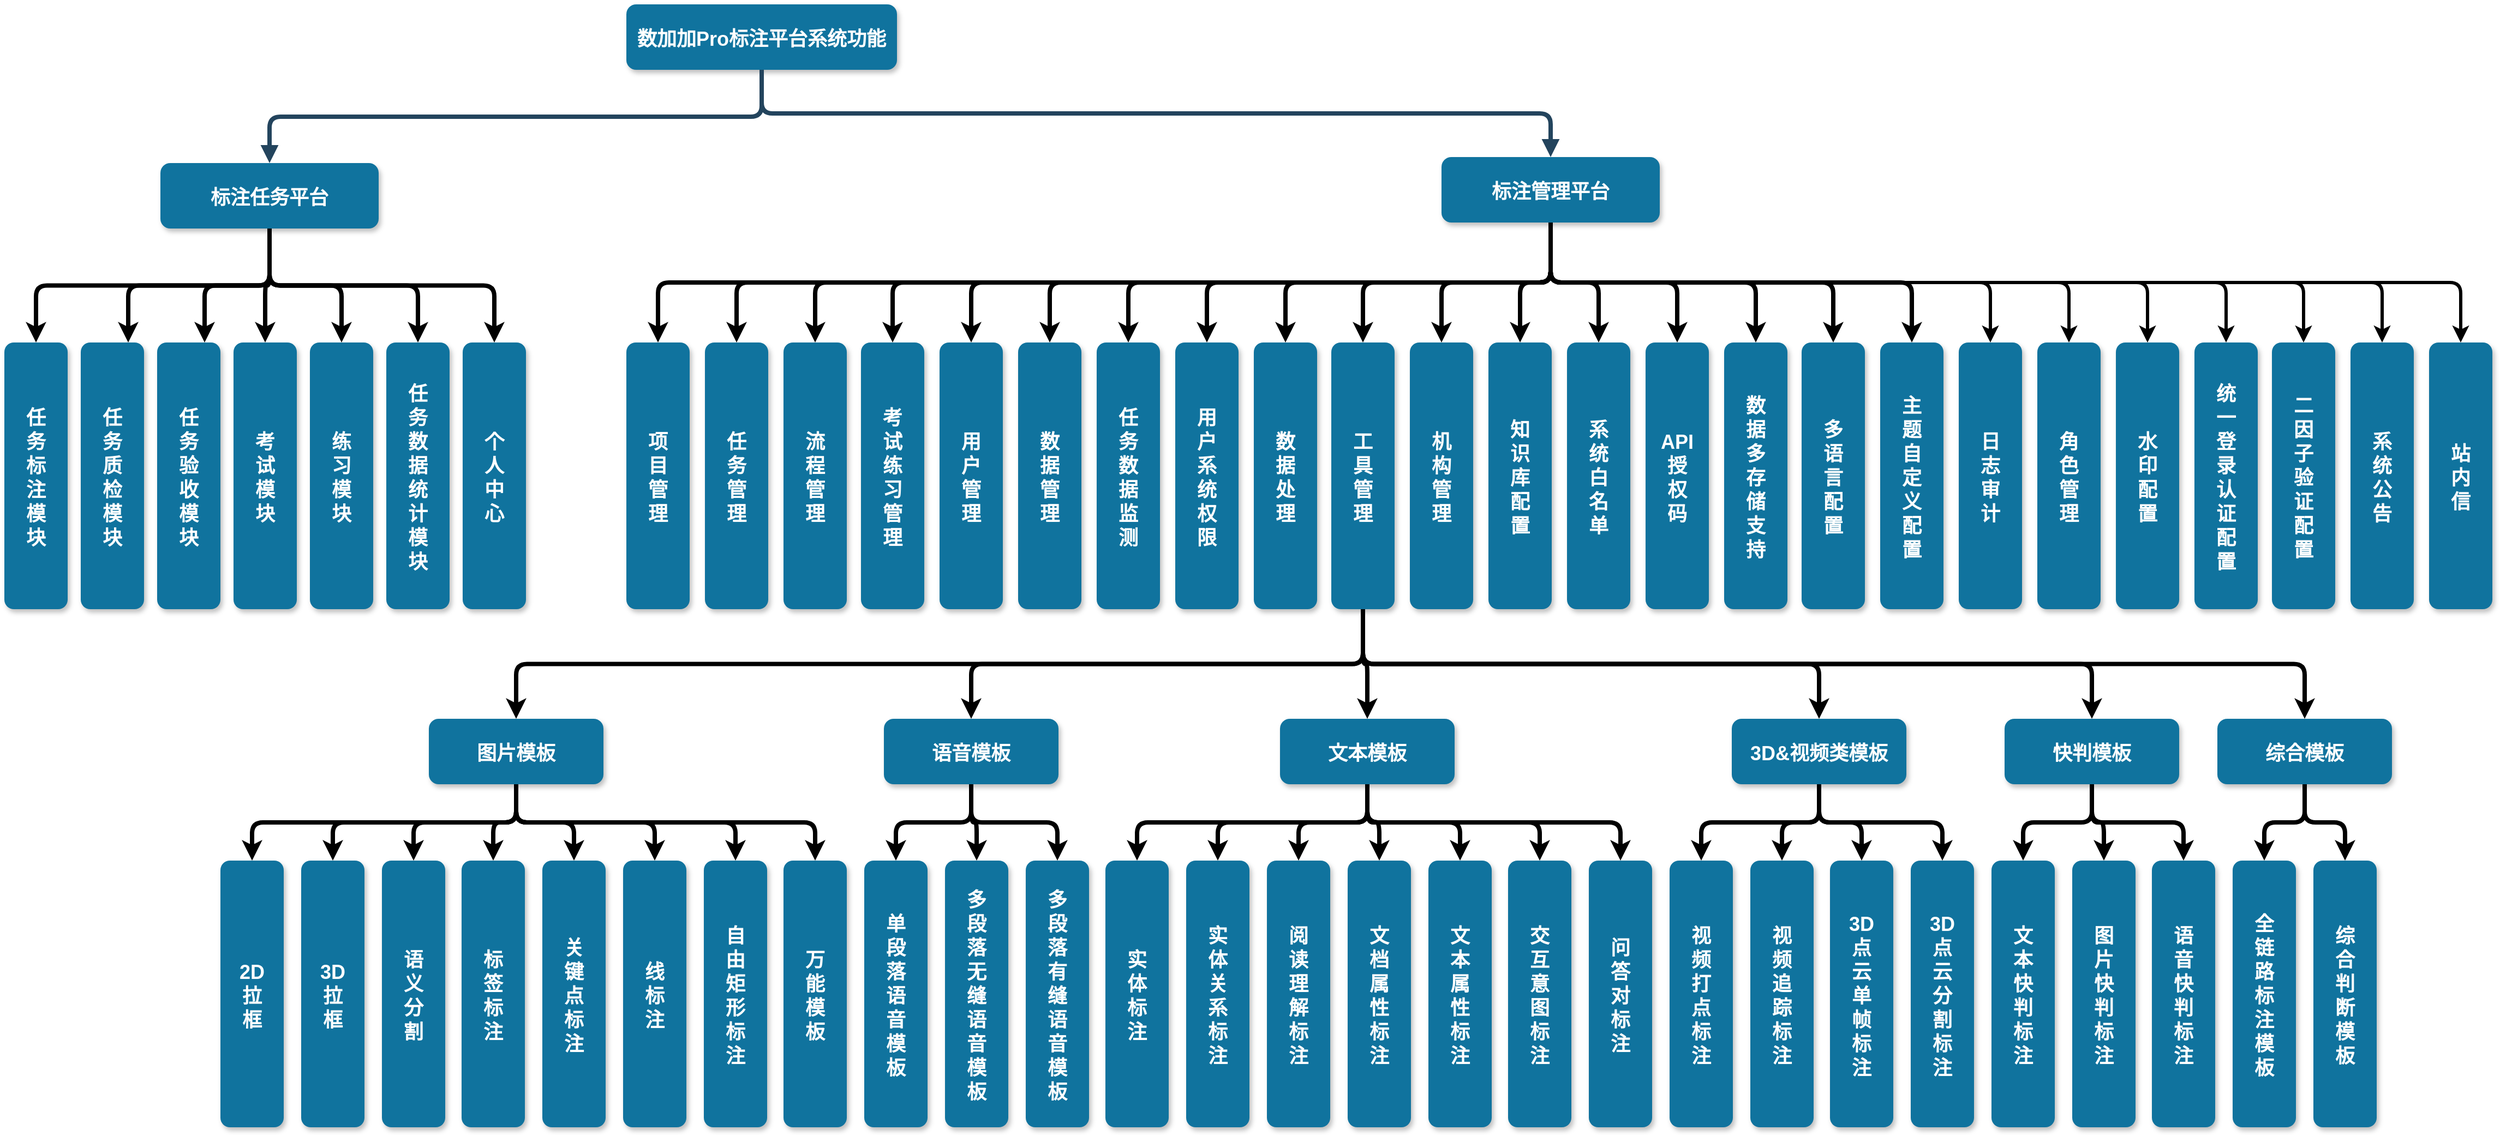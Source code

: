 <mxfile version="14.5.1" type="github">
  <diagram id="e3QaL6aBl5ueTWXGnuRI" name="Page-1">
    <mxGraphModel dx="2595" dy="1450" grid="1" gridSize="10" guides="1" tooltips="1" connect="1" arrows="1" fold="1" page="1" pageScale="1" pageWidth="827" pageHeight="1169" math="0" shadow="0">
      <root>
        <mxCell id="0" />
        <mxCell id="1" parent="0" />
        <mxCell id="lgfR4oLh3uBfOKENqEqg-1" value="数加加Pro标注平台系统功能" style="rounded=1;fillColor=#10739E;strokeColor=none;shadow=1;gradientColor=none;fontStyle=1;fontColor=#FFFFFF;fontSize=18;" vertex="1" parent="1">
          <mxGeometry x="608" y="140" width="248" height="60" as="geometry" />
        </mxCell>
        <mxCell id="lgfR4oLh3uBfOKENqEqg-2" style="edgeStyle=orthogonalEdgeStyle;rounded=1;orthogonalLoop=1;jettySize=auto;html=1;exitX=0.5;exitY=1;exitDx=0;exitDy=0;entryX=0.5;entryY=0;entryDx=0;entryDy=0;fontSize=18;strokeWidth=4;" edge="1" parent="1" source="lgfR4oLh3uBfOKENqEqg-9" target="lgfR4oLh3uBfOKENqEqg-28">
          <mxGeometry relative="1" as="geometry" />
        </mxCell>
        <mxCell id="lgfR4oLh3uBfOKENqEqg-3" style="edgeStyle=orthogonalEdgeStyle;rounded=1;orthogonalLoop=1;jettySize=auto;html=1;exitX=0.5;exitY=1;exitDx=0;exitDy=0;entryX=0.75;entryY=0;entryDx=0;entryDy=0;strokeWidth=4;fontSize=18;" edge="1" parent="1" source="lgfR4oLh3uBfOKENqEqg-9" target="lgfR4oLh3uBfOKENqEqg-31">
          <mxGeometry relative="1" as="geometry" />
        </mxCell>
        <mxCell id="lgfR4oLh3uBfOKENqEqg-4" style="edgeStyle=orthogonalEdgeStyle;rounded=1;orthogonalLoop=1;jettySize=auto;html=1;exitX=0.5;exitY=1;exitDx=0;exitDy=0;entryX=0.75;entryY=0;entryDx=0;entryDy=0;strokeWidth=4;fontSize=18;" edge="1" parent="1" source="lgfR4oLh3uBfOKENqEqg-9" target="lgfR4oLh3uBfOKENqEqg-32">
          <mxGeometry relative="1" as="geometry" />
        </mxCell>
        <mxCell id="lgfR4oLh3uBfOKENqEqg-5" style="edgeStyle=orthogonalEdgeStyle;rounded=1;orthogonalLoop=1;jettySize=auto;html=1;exitX=0.5;exitY=1;exitDx=0;exitDy=0;entryX=0.5;entryY=0;entryDx=0;entryDy=0;strokeWidth=4;fontSize=18;" edge="1" parent="1" source="lgfR4oLh3uBfOKENqEqg-9" target="lgfR4oLh3uBfOKENqEqg-33">
          <mxGeometry relative="1" as="geometry" />
        </mxCell>
        <mxCell id="lgfR4oLh3uBfOKENqEqg-6" style="edgeStyle=orthogonalEdgeStyle;rounded=1;orthogonalLoop=1;jettySize=auto;html=1;exitX=0.5;exitY=1;exitDx=0;exitDy=0;entryX=0.5;entryY=0;entryDx=0;entryDy=0;strokeWidth=4;fontSize=18;" edge="1" parent="1" source="lgfR4oLh3uBfOKENqEqg-9" target="lgfR4oLh3uBfOKENqEqg-34">
          <mxGeometry relative="1" as="geometry" />
        </mxCell>
        <mxCell id="lgfR4oLh3uBfOKENqEqg-7" style="edgeStyle=orthogonalEdgeStyle;rounded=1;orthogonalLoop=1;jettySize=auto;html=1;exitX=0.5;exitY=1;exitDx=0;exitDy=0;entryX=0.5;entryY=0;entryDx=0;entryDy=0;strokeWidth=4;fontSize=18;" edge="1" parent="1" source="lgfR4oLh3uBfOKENqEqg-9" target="lgfR4oLh3uBfOKENqEqg-35">
          <mxGeometry relative="1" as="geometry" />
        </mxCell>
        <mxCell id="lgfR4oLh3uBfOKENqEqg-8" style="edgeStyle=orthogonalEdgeStyle;rounded=1;orthogonalLoop=1;jettySize=auto;html=1;exitX=0.5;exitY=1;exitDx=0;exitDy=0;entryX=0.5;entryY=0;entryDx=0;entryDy=0;strokeWidth=4;fontSize=18;" edge="1" parent="1" source="lgfR4oLh3uBfOKENqEqg-9" target="lgfR4oLh3uBfOKENqEqg-36">
          <mxGeometry relative="1" as="geometry" />
        </mxCell>
        <mxCell id="lgfR4oLh3uBfOKENqEqg-9" value="标注任务平台" style="rounded=1;fillColor=#10739E;strokeColor=none;shadow=1;gradientColor=none;fontStyle=1;fontColor=#FFFFFF;fontSize=18;" vertex="1" parent="1">
          <mxGeometry x="181" y="285.5" width="200" height="60" as="geometry" />
        </mxCell>
        <mxCell id="lgfR4oLh3uBfOKENqEqg-10" style="edgeStyle=orthogonalEdgeStyle;rounded=1;orthogonalLoop=1;jettySize=auto;html=1;exitX=0.5;exitY=1;exitDx=0;exitDy=0;entryX=0.5;entryY=0;entryDx=0;entryDy=0;strokeWidth=4;fontSize=18;" edge="1" parent="1" source="lgfR4oLh3uBfOKENqEqg-27" target="lgfR4oLh3uBfOKENqEqg-37">
          <mxGeometry relative="1" as="geometry" />
        </mxCell>
        <mxCell id="lgfR4oLh3uBfOKENqEqg-11" style="edgeStyle=orthogonalEdgeStyle;rounded=1;orthogonalLoop=1;jettySize=auto;html=1;exitX=0.5;exitY=1;exitDx=0;exitDy=0;entryX=0.5;entryY=0;entryDx=0;entryDy=0;strokeWidth=4;fontSize=18;" edge="1" parent="1" source="lgfR4oLh3uBfOKENqEqg-27" target="lgfR4oLh3uBfOKENqEqg-38">
          <mxGeometry relative="1" as="geometry" />
        </mxCell>
        <mxCell id="lgfR4oLh3uBfOKENqEqg-12" style="edgeStyle=orthogonalEdgeStyle;rounded=1;orthogonalLoop=1;jettySize=auto;html=1;exitX=0.5;exitY=1;exitDx=0;exitDy=0;entryX=0.5;entryY=0;entryDx=0;entryDy=0;strokeWidth=4;fontSize=18;" edge="1" parent="1" source="lgfR4oLh3uBfOKENqEqg-27" target="lgfR4oLh3uBfOKENqEqg-44">
          <mxGeometry relative="1" as="geometry" />
        </mxCell>
        <mxCell id="lgfR4oLh3uBfOKENqEqg-13" style="edgeStyle=orthogonalEdgeStyle;rounded=1;orthogonalLoop=1;jettySize=auto;html=1;exitX=0.5;exitY=1;exitDx=0;exitDy=0;entryX=0.5;entryY=0;entryDx=0;entryDy=0;strokeWidth=4;fontSize=18;" edge="1" parent="1" source="lgfR4oLh3uBfOKENqEqg-27" target="lgfR4oLh3uBfOKENqEqg-45">
          <mxGeometry relative="1" as="geometry" />
        </mxCell>
        <mxCell id="lgfR4oLh3uBfOKENqEqg-14" style="edgeStyle=orthogonalEdgeStyle;rounded=1;orthogonalLoop=1;jettySize=auto;html=1;exitX=0.5;exitY=1;exitDx=0;exitDy=0;entryX=0.5;entryY=0;entryDx=0;entryDy=0;strokeWidth=4;fontSize=18;" edge="1" parent="1" source="lgfR4oLh3uBfOKENqEqg-27" target="lgfR4oLh3uBfOKENqEqg-46">
          <mxGeometry relative="1" as="geometry" />
        </mxCell>
        <mxCell id="lgfR4oLh3uBfOKENqEqg-15" style="edgeStyle=orthogonalEdgeStyle;rounded=1;orthogonalLoop=1;jettySize=auto;html=1;exitX=0.5;exitY=1;exitDx=0;exitDy=0;entryX=0.5;entryY=0;entryDx=0;entryDy=0;strokeWidth=4;fontSize=18;" edge="1" parent="1" source="lgfR4oLh3uBfOKENqEqg-27" target="lgfR4oLh3uBfOKENqEqg-47">
          <mxGeometry relative="1" as="geometry" />
        </mxCell>
        <mxCell id="lgfR4oLh3uBfOKENqEqg-16" style="edgeStyle=orthogonalEdgeStyle;rounded=1;orthogonalLoop=1;jettySize=auto;html=1;exitX=0.5;exitY=1;exitDx=0;exitDy=0;entryX=0.5;entryY=0;entryDx=0;entryDy=0;strokeWidth=4;fontSize=18;" edge="1" parent="1" source="lgfR4oLh3uBfOKENqEqg-27" target="lgfR4oLh3uBfOKENqEqg-48">
          <mxGeometry relative="1" as="geometry" />
        </mxCell>
        <mxCell id="lgfR4oLh3uBfOKENqEqg-17" style="edgeStyle=orthogonalEdgeStyle;rounded=1;orthogonalLoop=1;jettySize=auto;html=1;exitX=0.5;exitY=1;exitDx=0;exitDy=0;entryX=0.5;entryY=0;entryDx=0;entryDy=0;strokeWidth=4;fontSize=18;" edge="1" parent="1" source="lgfR4oLh3uBfOKENqEqg-27" target="lgfR4oLh3uBfOKENqEqg-49">
          <mxGeometry relative="1" as="geometry" />
        </mxCell>
        <mxCell id="lgfR4oLh3uBfOKENqEqg-18" style="edgeStyle=orthogonalEdgeStyle;rounded=1;orthogonalLoop=1;jettySize=auto;html=1;exitX=0.5;exitY=1;exitDx=0;exitDy=0;entryX=0.5;entryY=0;entryDx=0;entryDy=0;strokeWidth=4;fontSize=18;" edge="1" parent="1" source="lgfR4oLh3uBfOKENqEqg-27" target="lgfR4oLh3uBfOKENqEqg-50">
          <mxGeometry relative="1" as="geometry" />
        </mxCell>
        <mxCell id="lgfR4oLh3uBfOKENqEqg-19" style="edgeStyle=orthogonalEdgeStyle;rounded=1;orthogonalLoop=1;jettySize=auto;html=1;exitX=0.5;exitY=1;exitDx=0;exitDy=0;entryX=0.5;entryY=0;entryDx=0;entryDy=0;strokeWidth=4;fontSize=18;" edge="1" parent="1" source="lgfR4oLh3uBfOKENqEqg-27" target="lgfR4oLh3uBfOKENqEqg-51">
          <mxGeometry relative="1" as="geometry" />
        </mxCell>
        <mxCell id="lgfR4oLh3uBfOKENqEqg-20" style="edgeStyle=orthogonalEdgeStyle;rounded=1;orthogonalLoop=1;jettySize=auto;html=1;exitX=0.5;exitY=1;exitDx=0;exitDy=0;entryX=0.5;entryY=0;entryDx=0;entryDy=0;strokeWidth=4;fontSize=18;" edge="1" parent="1" source="lgfR4oLh3uBfOKENqEqg-27" target="lgfR4oLh3uBfOKENqEqg-52">
          <mxGeometry relative="1" as="geometry" />
        </mxCell>
        <mxCell id="lgfR4oLh3uBfOKENqEqg-21" style="edgeStyle=orthogonalEdgeStyle;rounded=1;orthogonalLoop=1;jettySize=auto;html=1;exitX=0.5;exitY=1;exitDx=0;exitDy=0;entryX=0.5;entryY=0;entryDx=0;entryDy=0;strokeWidth=4;fontSize=18;" edge="1" parent="1" source="lgfR4oLh3uBfOKENqEqg-27" target="lgfR4oLh3uBfOKENqEqg-53">
          <mxGeometry relative="1" as="geometry" />
        </mxCell>
        <mxCell id="lgfR4oLh3uBfOKENqEqg-22" style="edgeStyle=orthogonalEdgeStyle;rounded=1;orthogonalLoop=1;jettySize=auto;html=1;exitX=0.5;exitY=1;exitDx=0;exitDy=0;entryX=0.5;entryY=0;entryDx=0;entryDy=0;strokeWidth=4;fontSize=18;" edge="1" parent="1" source="lgfR4oLh3uBfOKENqEqg-27" target="lgfR4oLh3uBfOKENqEqg-54">
          <mxGeometry relative="1" as="geometry" />
        </mxCell>
        <mxCell id="lgfR4oLh3uBfOKENqEqg-23" style="edgeStyle=orthogonalEdgeStyle;rounded=1;orthogonalLoop=1;jettySize=auto;html=1;exitX=0.5;exitY=1;exitDx=0;exitDy=0;entryX=0.5;entryY=0;entryDx=0;entryDy=0;strokeWidth=4;fontSize=18;" edge="1" parent="1" source="lgfR4oLh3uBfOKENqEqg-27" target="lgfR4oLh3uBfOKENqEqg-55">
          <mxGeometry relative="1" as="geometry" />
        </mxCell>
        <mxCell id="lgfR4oLh3uBfOKENqEqg-24" style="edgeStyle=orthogonalEdgeStyle;rounded=1;orthogonalLoop=1;jettySize=auto;html=1;exitX=0.5;exitY=1;exitDx=0;exitDy=0;entryX=0.5;entryY=0;entryDx=0;entryDy=0;strokeWidth=4;fontSize=18;" edge="1" parent="1" source="lgfR4oLh3uBfOKENqEqg-27" target="lgfR4oLh3uBfOKENqEqg-56">
          <mxGeometry relative="1" as="geometry" />
        </mxCell>
        <mxCell id="lgfR4oLh3uBfOKENqEqg-25" style="edgeStyle=orthogonalEdgeStyle;rounded=1;orthogonalLoop=1;jettySize=auto;html=1;exitX=0.5;exitY=1;exitDx=0;exitDy=0;entryX=0.5;entryY=0;entryDx=0;entryDy=0;strokeWidth=4;fontSize=18;" edge="1" parent="1" source="lgfR4oLh3uBfOKENqEqg-27" target="lgfR4oLh3uBfOKENqEqg-57">
          <mxGeometry relative="1" as="geometry" />
        </mxCell>
        <mxCell id="lgfR4oLh3uBfOKENqEqg-26" style="edgeStyle=orthogonalEdgeStyle;rounded=1;orthogonalLoop=1;jettySize=auto;html=1;exitX=0.5;exitY=1;exitDx=0;exitDy=0;strokeWidth=4;" edge="1" parent="1" source="lgfR4oLh3uBfOKENqEqg-27" target="lgfR4oLh3uBfOKENqEqg-113">
          <mxGeometry relative="1" as="geometry" />
        </mxCell>
        <mxCell id="lgfR4oLh3uBfOKENqEqg-121" style="edgeStyle=orthogonalEdgeStyle;rounded=1;orthogonalLoop=1;jettySize=auto;html=1;exitX=0.5;exitY=1;exitDx=0;exitDy=0;entryX=0.5;entryY=0;entryDx=0;entryDy=0;strokeWidth=3;" edge="1" parent="1" source="lgfR4oLh3uBfOKENqEqg-27" target="lgfR4oLh3uBfOKENqEqg-114">
          <mxGeometry relative="1" as="geometry" />
        </mxCell>
        <mxCell id="lgfR4oLh3uBfOKENqEqg-122" style="edgeStyle=orthogonalEdgeStyle;rounded=1;orthogonalLoop=1;jettySize=auto;html=1;exitX=0.5;exitY=1;exitDx=0;exitDy=0;entryX=0.5;entryY=0;entryDx=0;entryDy=0;strokeWidth=3;" edge="1" parent="1" source="lgfR4oLh3uBfOKENqEqg-27" target="lgfR4oLh3uBfOKENqEqg-115">
          <mxGeometry relative="1" as="geometry" />
        </mxCell>
        <mxCell id="lgfR4oLh3uBfOKENqEqg-123" style="edgeStyle=orthogonalEdgeStyle;rounded=1;orthogonalLoop=1;jettySize=auto;html=1;exitX=0.5;exitY=1;exitDx=0;exitDy=0;entryX=0.5;entryY=0;entryDx=0;entryDy=0;strokeWidth=3;" edge="1" parent="1" source="lgfR4oLh3uBfOKENqEqg-27" target="lgfR4oLh3uBfOKENqEqg-116">
          <mxGeometry relative="1" as="geometry" />
        </mxCell>
        <mxCell id="lgfR4oLh3uBfOKENqEqg-124" style="edgeStyle=orthogonalEdgeStyle;rounded=1;orthogonalLoop=1;jettySize=auto;html=1;exitX=0.5;exitY=1;exitDx=0;exitDy=0;entryX=0.5;entryY=0;entryDx=0;entryDy=0;strokeWidth=3;" edge="1" parent="1" source="lgfR4oLh3uBfOKENqEqg-27" target="lgfR4oLh3uBfOKENqEqg-117">
          <mxGeometry relative="1" as="geometry" />
        </mxCell>
        <mxCell id="lgfR4oLh3uBfOKENqEqg-125" style="edgeStyle=orthogonalEdgeStyle;rounded=1;orthogonalLoop=1;jettySize=auto;html=1;exitX=0.5;exitY=1;exitDx=0;exitDy=0;entryX=0.5;entryY=0;entryDx=0;entryDy=0;strokeWidth=3;" edge="1" parent="1" source="lgfR4oLh3uBfOKENqEqg-27" target="lgfR4oLh3uBfOKENqEqg-118">
          <mxGeometry relative="1" as="geometry" />
        </mxCell>
        <mxCell id="lgfR4oLh3uBfOKENqEqg-126" style="edgeStyle=orthogonalEdgeStyle;rounded=1;orthogonalLoop=1;jettySize=auto;html=1;exitX=0.5;exitY=1;exitDx=0;exitDy=0;entryX=0.5;entryY=0;entryDx=0;entryDy=0;strokeWidth=3;" edge="1" parent="1" source="lgfR4oLh3uBfOKENqEqg-27" target="lgfR4oLh3uBfOKENqEqg-119">
          <mxGeometry relative="1" as="geometry" />
        </mxCell>
        <mxCell id="lgfR4oLh3uBfOKENqEqg-127" style="edgeStyle=orthogonalEdgeStyle;rounded=1;orthogonalLoop=1;jettySize=auto;html=1;exitX=0.5;exitY=1;exitDx=0;exitDy=0;entryX=0.5;entryY=0;entryDx=0;entryDy=0;strokeWidth=3;" edge="1" parent="1" source="lgfR4oLh3uBfOKENqEqg-27" target="lgfR4oLh3uBfOKENqEqg-120">
          <mxGeometry relative="1" as="geometry" />
        </mxCell>
        <mxCell id="lgfR4oLh3uBfOKENqEqg-27" value="标注管理平台" style="rounded=1;fillColor=#10739E;strokeColor=none;shadow=1;gradientColor=none;fontStyle=1;fontColor=#FFFFFF;fontSize=18;" vertex="1" parent="1">
          <mxGeometry x="1355" y="280" width="200" height="60" as="geometry" />
        </mxCell>
        <mxCell id="lgfR4oLh3uBfOKENqEqg-28" value="任&#xa;务&#xa;标&#xa;注&#xa;模&#xa;块" style="rounded=1;fillColor=#10739E;strokeColor=none;shadow=1;gradientColor=none;fontStyle=1;fontColor=#FFFFFF;fontSize=18;" vertex="1" parent="1">
          <mxGeometry x="38" y="450" width="58" height="244.5" as="geometry" />
        </mxCell>
        <mxCell id="lgfR4oLh3uBfOKENqEqg-29" value="" style="edgeStyle=elbowEdgeStyle;elbow=vertical;strokeWidth=4;endArrow=block;endFill=1;fontStyle=1;strokeColor=#23445D;" edge="1" parent="1" source="lgfR4oLh3uBfOKENqEqg-1" target="lgfR4oLh3uBfOKENqEqg-9">
          <mxGeometry x="20" y="-4.5" width="100" height="100" as="geometry">
            <mxPoint x="20" y="95.5" as="sourcePoint" />
            <mxPoint x="120" y="-4.5" as="targetPoint" />
          </mxGeometry>
        </mxCell>
        <mxCell id="lgfR4oLh3uBfOKENqEqg-30" value="" style="edgeStyle=elbowEdgeStyle;elbow=vertical;strokeWidth=4;endArrow=block;endFill=1;fontStyle=1;strokeColor=#23445D;" edge="1" parent="1" source="lgfR4oLh3uBfOKENqEqg-1" target="lgfR4oLh3uBfOKENqEqg-27">
          <mxGeometry x="20" y="-4.5" width="100" height="100" as="geometry">
            <mxPoint x="20" y="95.5" as="sourcePoint" />
            <mxPoint x="120" y="-4.5" as="targetPoint" />
          </mxGeometry>
        </mxCell>
        <mxCell id="lgfR4oLh3uBfOKENqEqg-31" value="任&#xa;务&#xa;质&#xa;检&#xa;模&#xa;块" style="rounded=1;fillColor=#10739E;strokeColor=none;shadow=1;gradientColor=none;fontStyle=1;fontColor=#FFFFFF;fontSize=18;" vertex="1" parent="1">
          <mxGeometry x="108" y="450" width="58" height="244.5" as="geometry" />
        </mxCell>
        <mxCell id="lgfR4oLh3uBfOKENqEqg-32" value="任&#xa;务&#xa;验&#xa;收&#xa;模&#xa;块" style="rounded=1;fillColor=#10739E;strokeColor=none;shadow=1;gradientColor=none;fontStyle=1;fontColor=#FFFFFF;fontSize=18;" vertex="1" parent="1">
          <mxGeometry x="178" y="450" width="58" height="244.5" as="geometry" />
        </mxCell>
        <mxCell id="lgfR4oLh3uBfOKENqEqg-33" value="考&#xa;试&#xa;模&#xa;块" style="rounded=1;fillColor=#10739E;strokeColor=none;shadow=1;gradientColor=none;fontStyle=1;fontColor=#FFFFFF;fontSize=18;" vertex="1" parent="1">
          <mxGeometry x="248" y="450" width="58" height="244.5" as="geometry" />
        </mxCell>
        <mxCell id="lgfR4oLh3uBfOKENqEqg-34" value="练&#xa;习&#xa;模&#xa;块" style="rounded=1;fillColor=#10739E;strokeColor=none;shadow=1;gradientColor=none;fontStyle=1;fontColor=#FFFFFF;fontSize=18;" vertex="1" parent="1">
          <mxGeometry x="318" y="450" width="58" height="244.5" as="geometry" />
        </mxCell>
        <mxCell id="lgfR4oLh3uBfOKENqEqg-35" value="任&#xa;务&#xa;数&#xa;据&#xa;统&#xa;计&#xa;模&#xa;块" style="rounded=1;fillColor=#10739E;strokeColor=none;shadow=1;gradientColor=none;fontStyle=1;fontColor=#FFFFFF;fontSize=18;" vertex="1" parent="1">
          <mxGeometry x="388" y="450" width="58" height="244.5" as="geometry" />
        </mxCell>
        <mxCell id="lgfR4oLh3uBfOKENqEqg-36" value="个&#xa;人&#xa;中&#xa;心" style="rounded=1;fillColor=#10739E;strokeColor=none;shadow=1;gradientColor=none;fontStyle=1;fontColor=#FFFFFF;fontSize=18;" vertex="1" parent="1">
          <mxGeometry x="458" y="450" width="58" height="244.5" as="geometry" />
        </mxCell>
        <mxCell id="lgfR4oLh3uBfOKENqEqg-37" value="项&#xa;目&#xa;管&#xa;理" style="rounded=1;fillColor=#10739E;strokeColor=none;shadow=1;gradientColor=none;fontStyle=1;fontColor=#FFFFFF;fontSize=18;" vertex="1" parent="1">
          <mxGeometry x="608" y="450" width="58" height="244.5" as="geometry" />
        </mxCell>
        <mxCell id="lgfR4oLh3uBfOKENqEqg-38" value="任&#xa;务&#xa;管&#xa;理" style="rounded=1;fillColor=#10739E;strokeColor=none;shadow=1;gradientColor=none;fontStyle=1;fontColor=#FFFFFF;fontSize=18;" vertex="1" parent="1">
          <mxGeometry x="680" y="450" width="58" height="244.5" as="geometry" />
        </mxCell>
        <mxCell id="lgfR4oLh3uBfOKENqEqg-39" style="edgeStyle=orthogonalEdgeStyle;rounded=1;orthogonalLoop=1;jettySize=auto;html=1;exitX=0.5;exitY=1;exitDx=0;exitDy=0;entryX=0.5;entryY=0;entryDx=0;entryDy=0;strokeWidth=4;fontSize=18;" edge="1" parent="1" source="lgfR4oLh3uBfOKENqEqg-51" target="lgfR4oLh3uBfOKENqEqg-66">
          <mxGeometry relative="1" as="geometry" />
        </mxCell>
        <mxCell id="lgfR4oLh3uBfOKENqEqg-40" style="edgeStyle=orthogonalEdgeStyle;rounded=1;orthogonalLoop=1;jettySize=auto;html=1;exitX=0.5;exitY=1;exitDx=0;exitDy=0;strokeWidth=4;fontSize=18;" edge="1" parent="1" source="lgfR4oLh3uBfOKENqEqg-51" target="lgfR4oLh3uBfOKENqEqg-70">
          <mxGeometry relative="1" as="geometry" />
        </mxCell>
        <mxCell id="lgfR4oLh3uBfOKENqEqg-41" style="edgeStyle=orthogonalEdgeStyle;rounded=1;orthogonalLoop=1;jettySize=auto;html=1;exitX=0.5;exitY=1;exitDx=0;exitDy=0;strokeWidth=4;fontSize=18;" edge="1" parent="1" source="lgfR4oLh3uBfOKENqEqg-51" target="lgfR4oLh3uBfOKENqEqg-78">
          <mxGeometry relative="1" as="geometry" />
        </mxCell>
        <mxCell id="lgfR4oLh3uBfOKENqEqg-42" style="edgeStyle=orthogonalEdgeStyle;rounded=1;orthogonalLoop=1;jettySize=auto;html=1;exitX=0.5;exitY=1;exitDx=0;exitDy=0;strokeWidth=4;fontSize=18;" edge="1" parent="1" source="lgfR4oLh3uBfOKENqEqg-51" target="lgfR4oLh3uBfOKENqEqg-82">
          <mxGeometry relative="1" as="geometry" />
        </mxCell>
        <mxCell id="lgfR4oLh3uBfOKENqEqg-43" style="edgeStyle=orthogonalEdgeStyle;rounded=1;orthogonalLoop=1;jettySize=auto;html=1;exitX=0.5;exitY=1;exitDx=0;exitDy=0;entryX=0.5;entryY=0;entryDx=0;entryDy=0;strokeWidth=4;fontSize=18;" edge="1" parent="1" source="lgfR4oLh3uBfOKENqEqg-51" target="lgfR4oLh3uBfOKENqEqg-108">
          <mxGeometry relative="1" as="geometry" />
        </mxCell>
        <mxCell id="lgfR4oLh3uBfOKENqEqg-132" style="edgeStyle=orthogonalEdgeStyle;rounded=1;orthogonalLoop=1;jettySize=auto;html=1;exitX=0.5;exitY=1;exitDx=0;exitDy=0;entryX=0.5;entryY=0;entryDx=0;entryDy=0;strokeWidth=4;" edge="1" parent="1" source="lgfR4oLh3uBfOKENqEqg-51" target="lgfR4oLh3uBfOKENqEqg-128">
          <mxGeometry relative="1" as="geometry" />
        </mxCell>
        <mxCell id="lgfR4oLh3uBfOKENqEqg-44" value="流&#xa;程&#xa;管&#xa;理" style="rounded=1;fillColor=#10739E;strokeColor=none;shadow=1;gradientColor=none;fontStyle=1;fontColor=#FFFFFF;fontSize=18;" vertex="1" parent="1">
          <mxGeometry x="752" y="450" width="58" height="244.5" as="geometry" />
        </mxCell>
        <mxCell id="lgfR4oLh3uBfOKENqEqg-45" value="考&#xa;试&#xa;练&#xa;习&#xa;管&#xa;理" style="rounded=1;fillColor=#10739E;strokeColor=none;shadow=1;gradientColor=none;fontStyle=1;fontColor=#FFFFFF;fontSize=18;" vertex="1" parent="1">
          <mxGeometry x="823" y="450" width="58" height="244.5" as="geometry" />
        </mxCell>
        <mxCell id="lgfR4oLh3uBfOKENqEqg-46" value="用&#xa;户&#xa;管&#xa;理" style="rounded=1;fillColor=#10739E;strokeColor=none;shadow=1;gradientColor=none;fontStyle=1;fontColor=#FFFFFF;fontSize=18;" vertex="1" parent="1">
          <mxGeometry x="895" y="450" width="58" height="244.5" as="geometry" />
        </mxCell>
        <mxCell id="lgfR4oLh3uBfOKENqEqg-47" value="数&#xa;据&#xa;管&#xa;理" style="rounded=1;fillColor=#10739E;strokeColor=none;shadow=1;gradientColor=none;fontStyle=1;fontColor=#FFFFFF;fontSize=18;" vertex="1" parent="1">
          <mxGeometry x="967" y="450" width="58" height="244.5" as="geometry" />
        </mxCell>
        <mxCell id="lgfR4oLh3uBfOKENqEqg-48" value="任&#xa;务&#xa;数&#xa;据&#xa;监&#xa;测" style="rounded=1;fillColor=#10739E;strokeColor=none;shadow=1;gradientColor=none;fontStyle=1;fontColor=#FFFFFF;fontSize=18;" vertex="1" parent="1">
          <mxGeometry x="1039" y="450" width="58" height="244.5" as="geometry" />
        </mxCell>
        <mxCell id="lgfR4oLh3uBfOKENqEqg-49" value="用&#xa;户&#xa;系&#xa;统&#xa;权&#xa;限" style="rounded=1;fillColor=#10739E;strokeColor=none;shadow=1;gradientColor=none;fontStyle=1;fontColor=#FFFFFF;fontSize=18;" vertex="1" parent="1">
          <mxGeometry x="1111" y="450" width="58" height="244.5" as="geometry" />
        </mxCell>
        <mxCell id="lgfR4oLh3uBfOKENqEqg-50" value="数&#xa;据&#xa;处&#xa;理" style="rounded=1;fillColor=#10739E;strokeColor=none;shadow=1;gradientColor=none;fontStyle=1;fontColor=#FFFFFF;fontSize=18;" vertex="1" parent="1">
          <mxGeometry x="1183" y="450" width="58" height="244.5" as="geometry" />
        </mxCell>
        <mxCell id="lgfR4oLh3uBfOKENqEqg-51" value="工&#xa;具&#xa;管&#xa;理" style="rounded=1;fillColor=#10739E;strokeColor=none;shadow=1;gradientColor=none;fontStyle=1;fontColor=#FFFFFF;fontSize=18;" vertex="1" parent="1">
          <mxGeometry x="1254" y="450" width="58" height="244.5" as="geometry" />
        </mxCell>
        <mxCell id="lgfR4oLh3uBfOKENqEqg-52" value="机&#xa;构&#xa;管&#xa;理" style="rounded=1;fillColor=#10739E;strokeColor=none;shadow=1;gradientColor=none;fontStyle=1;fontColor=#FFFFFF;fontSize=18;" vertex="1" parent="1">
          <mxGeometry x="1326" y="450" width="58" height="244.5" as="geometry" />
        </mxCell>
        <mxCell id="lgfR4oLh3uBfOKENqEqg-53" value="知&#xa;识&#xa;库&#xa;配&#xa;置" style="rounded=1;fillColor=#10739E;strokeColor=none;shadow=1;gradientColor=none;fontStyle=1;fontColor=#FFFFFF;fontSize=18;" vertex="1" parent="1">
          <mxGeometry x="1398" y="450" width="58" height="244.5" as="geometry" />
        </mxCell>
        <mxCell id="lgfR4oLh3uBfOKENqEqg-54" value="系&#xa;统&#xa;白&#xa;名&#xa;单" style="rounded=1;fillColor=#10739E;strokeColor=none;shadow=1;gradientColor=none;fontStyle=1;fontColor=#FFFFFF;fontSize=18;" vertex="1" parent="1">
          <mxGeometry x="1470" y="450" width="58" height="244.5" as="geometry" />
        </mxCell>
        <mxCell id="lgfR4oLh3uBfOKENqEqg-55" value="API&#xa;授&#xa;权&#xa;码" style="rounded=1;fillColor=#10739E;strokeColor=none;shadow=1;gradientColor=none;fontStyle=1;fontColor=#FFFFFF;fontSize=18;" vertex="1" parent="1">
          <mxGeometry x="1542" y="450" width="58" height="244.5" as="geometry" />
        </mxCell>
        <mxCell id="lgfR4oLh3uBfOKENqEqg-56" value="数&#xa;据&#xa;多&#xa;存&#xa;储&#xa;支&#xa;持" style="rounded=1;fillColor=#10739E;strokeColor=none;shadow=1;gradientColor=none;fontStyle=1;fontColor=#FFFFFF;fontSize=18;" vertex="1" parent="1">
          <mxGeometry x="1614" y="450" width="58" height="244.5" as="geometry" />
        </mxCell>
        <mxCell id="lgfR4oLh3uBfOKENqEqg-57" value="多&#xa;语&#xa;言&#xa;配&#xa;置" style="rounded=1;fillColor=#10739E;strokeColor=none;shadow=1;gradientColor=none;fontStyle=1;fontColor=#FFFFFF;fontSize=18;" vertex="1" parent="1">
          <mxGeometry x="1685" y="450" width="58" height="244.5" as="geometry" />
        </mxCell>
        <mxCell id="lgfR4oLh3uBfOKENqEqg-58" style="edgeStyle=orthogonalEdgeStyle;rounded=1;orthogonalLoop=1;jettySize=auto;html=1;exitX=0.5;exitY=1;exitDx=0;exitDy=0;entryX=0.5;entryY=0;entryDx=0;entryDy=0;strokeWidth=4;fontSize=18;" edge="1" parent="1" source="lgfR4oLh3uBfOKENqEqg-66" target="lgfR4oLh3uBfOKENqEqg-83">
          <mxGeometry relative="1" as="geometry" />
        </mxCell>
        <mxCell id="lgfR4oLh3uBfOKENqEqg-59" style="edgeStyle=orthogonalEdgeStyle;rounded=1;orthogonalLoop=1;jettySize=auto;html=1;exitX=0.5;exitY=1;exitDx=0;exitDy=0;entryX=0.5;entryY=0;entryDx=0;entryDy=0;strokeWidth=4;fontSize=18;" edge="1" parent="1" source="lgfR4oLh3uBfOKENqEqg-66" target="lgfR4oLh3uBfOKENqEqg-84">
          <mxGeometry relative="1" as="geometry" />
        </mxCell>
        <mxCell id="lgfR4oLh3uBfOKENqEqg-60" style="edgeStyle=orthogonalEdgeStyle;rounded=1;orthogonalLoop=1;jettySize=auto;html=1;exitX=0.5;exitY=1;exitDx=0;exitDy=0;entryX=0.5;entryY=0;entryDx=0;entryDy=0;strokeWidth=4;fontSize=18;" edge="1" parent="1" source="lgfR4oLh3uBfOKENqEqg-66" target="lgfR4oLh3uBfOKENqEqg-85">
          <mxGeometry relative="1" as="geometry" />
        </mxCell>
        <mxCell id="lgfR4oLh3uBfOKENqEqg-61" style="edgeStyle=orthogonalEdgeStyle;rounded=1;orthogonalLoop=1;jettySize=auto;html=1;exitX=0.5;exitY=1;exitDx=0;exitDy=0;entryX=0.5;entryY=0;entryDx=0;entryDy=0;strokeWidth=4;fontSize=18;" edge="1" parent="1" source="lgfR4oLh3uBfOKENqEqg-66" target="lgfR4oLh3uBfOKENqEqg-86">
          <mxGeometry relative="1" as="geometry" />
        </mxCell>
        <mxCell id="lgfR4oLh3uBfOKENqEqg-62" style="edgeStyle=orthogonalEdgeStyle;rounded=1;orthogonalLoop=1;jettySize=auto;html=1;exitX=0.5;exitY=1;exitDx=0;exitDy=0;entryX=0.5;entryY=0;entryDx=0;entryDy=0;strokeWidth=4;fontSize=18;" edge="1" parent="1" source="lgfR4oLh3uBfOKENqEqg-66" target="lgfR4oLh3uBfOKENqEqg-87">
          <mxGeometry relative="1" as="geometry" />
        </mxCell>
        <mxCell id="lgfR4oLh3uBfOKENqEqg-63" style="edgeStyle=orthogonalEdgeStyle;rounded=1;orthogonalLoop=1;jettySize=auto;html=1;exitX=0.5;exitY=1;exitDx=0;exitDy=0;entryX=0.5;entryY=0;entryDx=0;entryDy=0;strokeWidth=4;fontSize=18;" edge="1" parent="1" source="lgfR4oLh3uBfOKENqEqg-66" target="lgfR4oLh3uBfOKENqEqg-88">
          <mxGeometry relative="1" as="geometry" />
        </mxCell>
        <mxCell id="lgfR4oLh3uBfOKENqEqg-64" style="edgeStyle=orthogonalEdgeStyle;rounded=1;orthogonalLoop=1;jettySize=auto;html=1;exitX=0.5;exitY=1;exitDx=0;exitDy=0;entryX=0.5;entryY=0;entryDx=0;entryDy=0;strokeWidth=4;fontSize=18;" edge="1" parent="1" source="lgfR4oLh3uBfOKENqEqg-66" target="lgfR4oLh3uBfOKENqEqg-89">
          <mxGeometry relative="1" as="geometry" />
        </mxCell>
        <mxCell id="lgfR4oLh3uBfOKENqEqg-65" style="edgeStyle=orthogonalEdgeStyle;rounded=1;orthogonalLoop=1;jettySize=auto;html=1;exitX=0.5;exitY=1;exitDx=0;exitDy=0;entryX=0.5;entryY=0;entryDx=0;entryDy=0;strokeWidth=4;fontSize=18;" edge="1" parent="1" source="lgfR4oLh3uBfOKENqEqg-66" target="lgfR4oLh3uBfOKENqEqg-90">
          <mxGeometry relative="1" as="geometry" />
        </mxCell>
        <mxCell id="lgfR4oLh3uBfOKENqEqg-66" value="图片模板" style="rounded=1;fillColor=#10739E;strokeColor=none;shadow=1;gradientColor=none;fontStyle=1;fontColor=#FFFFFF;fontSize=18;" vertex="1" parent="1">
          <mxGeometry x="427" y="795" width="160" height="60" as="geometry" />
        </mxCell>
        <mxCell id="lgfR4oLh3uBfOKENqEqg-67" style="edgeStyle=orthogonalEdgeStyle;rounded=1;orthogonalLoop=1;jettySize=auto;html=1;exitX=0.5;exitY=1;exitDx=0;exitDy=0;entryX=0.5;entryY=0;entryDx=0;entryDy=0;strokeWidth=4;fontSize=18;" edge="1" parent="1" source="lgfR4oLh3uBfOKENqEqg-70" target="lgfR4oLh3uBfOKENqEqg-91">
          <mxGeometry relative="1" as="geometry" />
        </mxCell>
        <mxCell id="lgfR4oLh3uBfOKENqEqg-68" style="edgeStyle=orthogonalEdgeStyle;rounded=1;orthogonalLoop=1;jettySize=auto;html=1;exitX=0.5;exitY=1;exitDx=0;exitDy=0;entryX=0.5;entryY=0;entryDx=0;entryDy=0;strokeWidth=4;fontSize=18;" edge="1" parent="1" source="lgfR4oLh3uBfOKENqEqg-70" target="lgfR4oLh3uBfOKENqEqg-92">
          <mxGeometry relative="1" as="geometry" />
        </mxCell>
        <mxCell id="lgfR4oLh3uBfOKENqEqg-69" style="edgeStyle=orthogonalEdgeStyle;rounded=1;orthogonalLoop=1;jettySize=auto;html=1;exitX=0.5;exitY=1;exitDx=0;exitDy=0;entryX=0.5;entryY=0;entryDx=0;entryDy=0;strokeWidth=4;fontSize=18;" edge="1" parent="1" source="lgfR4oLh3uBfOKENqEqg-70" target="lgfR4oLh3uBfOKENqEqg-93">
          <mxGeometry relative="1" as="geometry" />
        </mxCell>
        <mxCell id="lgfR4oLh3uBfOKENqEqg-70" value="语音模板" style="rounded=1;fillColor=#10739E;strokeColor=none;shadow=1;gradientColor=none;fontStyle=1;fontColor=#FFFFFF;fontSize=18;" vertex="1" parent="1">
          <mxGeometry x="844" y="795" width="160" height="60" as="geometry" />
        </mxCell>
        <mxCell id="lgfR4oLh3uBfOKENqEqg-71" style="edgeStyle=orthogonalEdgeStyle;rounded=1;orthogonalLoop=1;jettySize=auto;html=1;exitX=0.5;exitY=1;exitDx=0;exitDy=0;entryX=0.5;entryY=0;entryDx=0;entryDy=0;strokeWidth=4;fontSize=18;" edge="1" parent="1" source="lgfR4oLh3uBfOKENqEqg-78" target="lgfR4oLh3uBfOKENqEqg-94">
          <mxGeometry relative="1" as="geometry" />
        </mxCell>
        <mxCell id="lgfR4oLh3uBfOKENqEqg-72" style="edgeStyle=orthogonalEdgeStyle;rounded=1;orthogonalLoop=1;jettySize=auto;html=1;exitX=0.5;exitY=1;exitDx=0;exitDy=0;entryX=0.5;entryY=0;entryDx=0;entryDy=0;strokeWidth=4;fontSize=18;" edge="1" parent="1" source="lgfR4oLh3uBfOKENqEqg-78" target="lgfR4oLh3uBfOKENqEqg-95">
          <mxGeometry relative="1" as="geometry" />
        </mxCell>
        <mxCell id="lgfR4oLh3uBfOKENqEqg-73" style="edgeStyle=orthogonalEdgeStyle;rounded=1;orthogonalLoop=1;jettySize=auto;html=1;exitX=0.5;exitY=1;exitDx=0;exitDy=0;entryX=0.5;entryY=0;entryDx=0;entryDy=0;strokeWidth=4;fontSize=18;" edge="1" parent="1" source="lgfR4oLh3uBfOKENqEqg-78" target="lgfR4oLh3uBfOKENqEqg-96">
          <mxGeometry relative="1" as="geometry" />
        </mxCell>
        <mxCell id="lgfR4oLh3uBfOKENqEqg-74" style="edgeStyle=orthogonalEdgeStyle;rounded=1;orthogonalLoop=1;jettySize=auto;html=1;exitX=0.5;exitY=1;exitDx=0;exitDy=0;entryX=0.5;entryY=0;entryDx=0;entryDy=0;strokeWidth=4;fontSize=18;" edge="1" parent="1" source="lgfR4oLh3uBfOKENqEqg-78" target="lgfR4oLh3uBfOKENqEqg-97">
          <mxGeometry relative="1" as="geometry" />
        </mxCell>
        <mxCell id="lgfR4oLh3uBfOKENqEqg-75" style="edgeStyle=orthogonalEdgeStyle;rounded=1;orthogonalLoop=1;jettySize=auto;html=1;exitX=0.5;exitY=1;exitDx=0;exitDy=0;entryX=0.5;entryY=0;entryDx=0;entryDy=0;strokeWidth=4;fontSize=18;" edge="1" parent="1" source="lgfR4oLh3uBfOKENqEqg-78" target="lgfR4oLh3uBfOKENqEqg-98">
          <mxGeometry relative="1" as="geometry" />
        </mxCell>
        <mxCell id="lgfR4oLh3uBfOKENqEqg-76" style="edgeStyle=orthogonalEdgeStyle;rounded=1;orthogonalLoop=1;jettySize=auto;html=1;exitX=0.5;exitY=1;exitDx=0;exitDy=0;entryX=0.5;entryY=0;entryDx=0;entryDy=0;strokeWidth=4;fontSize=18;" edge="1" parent="1" source="lgfR4oLh3uBfOKENqEqg-78" target="lgfR4oLh3uBfOKENqEqg-99">
          <mxGeometry relative="1" as="geometry" />
        </mxCell>
        <mxCell id="lgfR4oLh3uBfOKENqEqg-77" style="edgeStyle=orthogonalEdgeStyle;rounded=1;orthogonalLoop=1;jettySize=auto;html=1;exitX=0.5;exitY=1;exitDx=0;exitDy=0;entryX=0.5;entryY=0;entryDx=0;entryDy=0;strokeWidth=4;fontSize=18;" edge="1" parent="1" source="lgfR4oLh3uBfOKENqEqg-78" target="lgfR4oLh3uBfOKENqEqg-100">
          <mxGeometry relative="1" as="geometry" />
        </mxCell>
        <mxCell id="lgfR4oLh3uBfOKENqEqg-78" value="文本模板" style="rounded=1;fillColor=#10739E;strokeColor=none;shadow=1;gradientColor=none;fontStyle=1;fontColor=#FFFFFF;fontSize=18;" vertex="1" parent="1">
          <mxGeometry x="1207" y="795" width="160" height="60" as="geometry" />
        </mxCell>
        <mxCell id="lgfR4oLh3uBfOKENqEqg-79" style="edgeStyle=orthogonalEdgeStyle;rounded=1;orthogonalLoop=1;jettySize=auto;html=1;exitX=0.5;exitY=1;exitDx=0;exitDy=0;entryX=0.5;entryY=0;entryDx=0;entryDy=0;strokeWidth=4;fontSize=18;" edge="1" parent="1" source="lgfR4oLh3uBfOKENqEqg-82" target="lgfR4oLh3uBfOKENqEqg-101">
          <mxGeometry relative="1" as="geometry" />
        </mxCell>
        <mxCell id="lgfR4oLh3uBfOKENqEqg-80" style="edgeStyle=orthogonalEdgeStyle;rounded=1;orthogonalLoop=1;jettySize=auto;html=1;exitX=0.5;exitY=1;exitDx=0;exitDy=0;entryX=0.5;entryY=0;entryDx=0;entryDy=0;strokeWidth=4;fontSize=18;" edge="1" parent="1" source="lgfR4oLh3uBfOKENqEqg-82" target="lgfR4oLh3uBfOKENqEqg-102">
          <mxGeometry relative="1" as="geometry" />
        </mxCell>
        <mxCell id="lgfR4oLh3uBfOKENqEqg-81" style="edgeStyle=orthogonalEdgeStyle;rounded=1;orthogonalLoop=1;jettySize=auto;html=1;exitX=0.5;exitY=1;exitDx=0;exitDy=0;entryX=0.5;entryY=0;entryDx=0;entryDy=0;strokeWidth=4;fontSize=18;" edge="1" parent="1" source="lgfR4oLh3uBfOKENqEqg-82" target="lgfR4oLh3uBfOKENqEqg-103">
          <mxGeometry relative="1" as="geometry" />
        </mxCell>
        <mxCell id="lgfR4oLh3uBfOKENqEqg-82" value="快判模板" style="rounded=1;fillColor=#10739E;strokeColor=none;shadow=1;gradientColor=none;fontStyle=1;fontColor=#FFFFFF;fontSize=18;" vertex="1" parent="1">
          <mxGeometry x="1871" y="795" width="160" height="60" as="geometry" />
        </mxCell>
        <mxCell id="lgfR4oLh3uBfOKENqEqg-83" value="2D&#xa;拉&#xa;框" style="rounded=1;fillColor=#10739E;strokeColor=none;shadow=1;gradientColor=none;fontStyle=1;fontColor=#FFFFFF;fontSize=18;" vertex="1" parent="1">
          <mxGeometry x="236" y="925" width="58" height="244.5" as="geometry" />
        </mxCell>
        <mxCell id="lgfR4oLh3uBfOKENqEqg-84" value="3D&#xa;拉&#xa;框" style="rounded=1;fillColor=#10739E;strokeColor=none;shadow=1;gradientColor=none;fontStyle=1;fontColor=#FFFFFF;fontSize=18;" vertex="1" parent="1">
          <mxGeometry x="310" y="925" width="58" height="244.5" as="geometry" />
        </mxCell>
        <mxCell id="lgfR4oLh3uBfOKENqEqg-85" value="语&#xa;义&#xa;分&#xa;割" style="rounded=1;fillColor=#10739E;strokeColor=none;shadow=1;gradientColor=none;fontStyle=1;fontColor=#FFFFFF;fontSize=18;" vertex="1" parent="1">
          <mxGeometry x="384" y="925" width="58" height="244.5" as="geometry" />
        </mxCell>
        <mxCell id="lgfR4oLh3uBfOKENqEqg-86" value="标&#xa;签&#xa;标&#xa;注" style="rounded=1;fillColor=#10739E;strokeColor=none;shadow=1;gradientColor=none;fontStyle=1;fontColor=#FFFFFF;fontSize=18;" vertex="1" parent="1">
          <mxGeometry x="457" y="925" width="58" height="244.5" as="geometry" />
        </mxCell>
        <mxCell id="lgfR4oLh3uBfOKENqEqg-87" value="关&#xa;键&#xa;点&#xa;标&#xa;注" style="rounded=1;fillColor=#10739E;strokeColor=none;shadow=1;gradientColor=none;fontStyle=1;fontColor=#FFFFFF;fontSize=18;" vertex="1" parent="1">
          <mxGeometry x="531" y="925" width="58" height="244.5" as="geometry" />
        </mxCell>
        <mxCell id="lgfR4oLh3uBfOKENqEqg-88" value="线&#xa;标&#xa;注" style="rounded=1;fillColor=#10739E;strokeColor=none;shadow=1;gradientColor=none;fontStyle=1;fontColor=#FFFFFF;fontSize=18;" vertex="1" parent="1">
          <mxGeometry x="605" y="925" width="58" height="244.5" as="geometry" />
        </mxCell>
        <mxCell id="lgfR4oLh3uBfOKENqEqg-89" value="自&#xa;由&#xa;矩&#xa;形&#xa;标&#xa;注" style="rounded=1;fillColor=#10739E;strokeColor=none;shadow=1;gradientColor=none;fontStyle=1;fontColor=#FFFFFF;fontSize=18;" vertex="1" parent="1">
          <mxGeometry x="679" y="925" width="58" height="244.5" as="geometry" />
        </mxCell>
        <mxCell id="lgfR4oLh3uBfOKENqEqg-90" value="万&#xa;能&#xa;模&#xa;板" style="rounded=1;fillColor=#10739E;strokeColor=none;shadow=1;gradientColor=none;fontStyle=1;fontColor=#FFFFFF;fontSize=18;" vertex="1" parent="1">
          <mxGeometry x="752" y="925" width="58" height="244.5" as="geometry" />
        </mxCell>
        <mxCell id="lgfR4oLh3uBfOKENqEqg-91" value="单&#xa;段&#xa;落&#xa;语&#xa;音&#xa;模&#xa;板" style="rounded=1;fillColor=#10739E;strokeColor=none;shadow=1;gradientColor=none;fontStyle=1;fontColor=#FFFFFF;fontSize=18;" vertex="1" parent="1">
          <mxGeometry x="826" y="925" width="58" height="244.5" as="geometry" />
        </mxCell>
        <mxCell id="lgfR4oLh3uBfOKENqEqg-92" value="多&#xa;段&#xa;落&#xa;无&#xa;缝&#xa;语&#xa;音&#xa;模&#xa;板" style="rounded=1;fillColor=#10739E;strokeColor=none;shadow=1;gradientColor=none;fontStyle=1;fontColor=#FFFFFF;fontSize=18;" vertex="1" parent="1">
          <mxGeometry x="900" y="925" width="58" height="244.5" as="geometry" />
        </mxCell>
        <mxCell id="lgfR4oLh3uBfOKENqEqg-93" value="多&#xa;段&#xa;落&#xa;有&#xa;缝&#xa;语&#xa;音&#xa;模&#xa;板" style="rounded=1;fillColor=#10739E;strokeColor=none;shadow=1;gradientColor=none;fontStyle=1;fontColor=#FFFFFF;fontSize=18;" vertex="1" parent="1">
          <mxGeometry x="974" y="925" width="58" height="244.5" as="geometry" />
        </mxCell>
        <mxCell id="lgfR4oLh3uBfOKENqEqg-94" value="实&#xa;体&#xa;标&#xa;注" style="rounded=1;fillColor=#10739E;strokeColor=none;shadow=1;gradientColor=none;fontStyle=1;fontColor=#FFFFFF;fontSize=18;" vertex="1" parent="1">
          <mxGeometry x="1047" y="925" width="58" height="244.5" as="geometry" />
        </mxCell>
        <mxCell id="lgfR4oLh3uBfOKENqEqg-95" value="实&#xa;体&#xa;关&#xa;系&#xa;标&#xa;注" style="rounded=1;fillColor=#10739E;strokeColor=none;shadow=1;gradientColor=none;fontStyle=1;fontColor=#FFFFFF;fontSize=18;" vertex="1" parent="1">
          <mxGeometry x="1121" y="925" width="58" height="244.5" as="geometry" />
        </mxCell>
        <mxCell id="lgfR4oLh3uBfOKENqEqg-96" value="阅&#xa;读&#xa;理&#xa;解&#xa;标&#xa;注" style="rounded=1;fillColor=#10739E;strokeColor=none;shadow=1;gradientColor=none;fontStyle=1;fontColor=#FFFFFF;fontSize=18;" vertex="1" parent="1">
          <mxGeometry x="1195" y="925" width="58" height="244.5" as="geometry" />
        </mxCell>
        <mxCell id="lgfR4oLh3uBfOKENqEqg-97" value="文&#xa;档&#xa;属&#xa;性&#xa;标&#xa;注" style="rounded=1;fillColor=#10739E;strokeColor=none;shadow=1;gradientColor=none;fontStyle=1;fontColor=#FFFFFF;fontSize=18;" vertex="1" parent="1">
          <mxGeometry x="1269" y="925" width="58" height="244.5" as="geometry" />
        </mxCell>
        <mxCell id="lgfR4oLh3uBfOKENqEqg-98" value="文&#xa;本&#xa;属&#xa;性&#xa;标&#xa;注" style="rounded=1;fillColor=#10739E;strokeColor=none;shadow=1;gradientColor=none;fontStyle=1;fontColor=#FFFFFF;fontSize=18;" vertex="1" parent="1">
          <mxGeometry x="1343" y="925" width="58" height="244.5" as="geometry" />
        </mxCell>
        <mxCell id="lgfR4oLh3uBfOKENqEqg-99" value="交&#xa;互&#xa;意&#xa;图&#xa;标&#xa;注" style="rounded=1;fillColor=#10739E;strokeColor=none;shadow=1;gradientColor=none;fontStyle=1;fontColor=#FFFFFF;fontSize=18;" vertex="1" parent="1">
          <mxGeometry x="1416" y="925" width="58" height="244.5" as="geometry" />
        </mxCell>
        <mxCell id="lgfR4oLh3uBfOKENqEqg-100" value="问&#xa;答&#xa;对&#xa;标&#xa;注" style="rounded=1;fillColor=#10739E;strokeColor=none;shadow=1;gradientColor=none;fontStyle=1;fontColor=#FFFFFF;fontSize=18;" vertex="1" parent="1">
          <mxGeometry x="1490" y="925" width="58" height="244.5" as="geometry" />
        </mxCell>
        <mxCell id="lgfR4oLh3uBfOKENqEqg-101" value="文&#xa;本&#xa;快&#xa;判&#xa;标&#xa;注" style="rounded=1;fillColor=#10739E;strokeColor=none;shadow=1;gradientColor=none;fontStyle=1;fontColor=#FFFFFF;fontSize=18;" vertex="1" parent="1">
          <mxGeometry x="1859" y="925" width="58" height="244.5" as="geometry" />
        </mxCell>
        <mxCell id="lgfR4oLh3uBfOKENqEqg-102" value="图&#xa;片&#xa;快&#xa;判&#xa;标&#xa;注" style="rounded=1;fillColor=#10739E;strokeColor=none;shadow=1;gradientColor=none;fontStyle=1;fontColor=#FFFFFF;fontSize=18;" vertex="1" parent="1">
          <mxGeometry x="1933" y="925" width="58" height="244.5" as="geometry" />
        </mxCell>
        <mxCell id="lgfR4oLh3uBfOKENqEqg-103" value="语&#xa;音&#xa;快&#xa;判&#xa;标&#xa;注" style="rounded=1;fillColor=#10739E;strokeColor=none;shadow=1;gradientColor=none;fontStyle=1;fontColor=#FFFFFF;fontSize=18;" vertex="1" parent="1">
          <mxGeometry x="2006" y="925" width="58" height="244.5" as="geometry" />
        </mxCell>
        <mxCell id="lgfR4oLh3uBfOKENqEqg-104" style="edgeStyle=orthogonalEdgeStyle;rounded=1;orthogonalLoop=1;jettySize=auto;html=1;exitX=0.5;exitY=1;exitDx=0;exitDy=0;entryX=0.5;entryY=0;entryDx=0;entryDy=0;strokeWidth=4;fontSize=18;" edge="1" parent="1" source="lgfR4oLh3uBfOKENqEqg-108" target="lgfR4oLh3uBfOKENqEqg-109">
          <mxGeometry relative="1" as="geometry" />
        </mxCell>
        <mxCell id="lgfR4oLh3uBfOKENqEqg-105" style="edgeStyle=orthogonalEdgeStyle;rounded=1;orthogonalLoop=1;jettySize=auto;html=1;exitX=0.5;exitY=1;exitDx=0;exitDy=0;entryX=0.5;entryY=0;entryDx=0;entryDy=0;strokeWidth=4;fontSize=18;" edge="1" parent="1" source="lgfR4oLh3uBfOKENqEqg-108" target="lgfR4oLh3uBfOKENqEqg-110">
          <mxGeometry relative="1" as="geometry" />
        </mxCell>
        <mxCell id="lgfR4oLh3uBfOKENqEqg-106" style="edgeStyle=orthogonalEdgeStyle;rounded=1;orthogonalLoop=1;jettySize=auto;html=1;exitX=0.5;exitY=1;exitDx=0;exitDy=0;entryX=0.5;entryY=0;entryDx=0;entryDy=0;strokeWidth=4;fontSize=18;" edge="1" parent="1" source="lgfR4oLh3uBfOKENqEqg-108" target="lgfR4oLh3uBfOKENqEqg-111">
          <mxGeometry relative="1" as="geometry" />
        </mxCell>
        <mxCell id="lgfR4oLh3uBfOKENqEqg-107" style="edgeStyle=orthogonalEdgeStyle;rounded=1;orthogonalLoop=1;jettySize=auto;html=1;exitX=0.5;exitY=1;exitDx=0;exitDy=0;entryX=0.5;entryY=0;entryDx=0;entryDy=0;strokeWidth=4;fontSize=18;" edge="1" parent="1" source="lgfR4oLh3uBfOKENqEqg-108" target="lgfR4oLh3uBfOKENqEqg-112">
          <mxGeometry relative="1" as="geometry" />
        </mxCell>
        <mxCell id="lgfR4oLh3uBfOKENqEqg-108" value="3D&amp;视频类模板" style="rounded=1;fillColor=#10739E;strokeColor=none;shadow=1;gradientColor=none;fontStyle=1;fontColor=#FFFFFF;fontSize=18;" vertex="1" parent="1">
          <mxGeometry x="1621" y="795" width="160" height="60" as="geometry" />
        </mxCell>
        <mxCell id="lgfR4oLh3uBfOKENqEqg-109" value="视&#xa;频&#xa;打&#xa;点&#xa;标&#xa;注" style="rounded=1;fillColor=#10739E;strokeColor=none;shadow=1;gradientColor=none;fontStyle=1;fontColor=#FFFFFF;fontSize=18;" vertex="1" parent="1">
          <mxGeometry x="1564" y="925" width="58" height="244.5" as="geometry" />
        </mxCell>
        <mxCell id="lgfR4oLh3uBfOKENqEqg-110" value="视&#xa;频&#xa;追&#xa;踪&#xa;标&#xa;注" style="rounded=1;fillColor=#10739E;strokeColor=none;shadow=1;gradientColor=none;fontStyle=1;fontColor=#FFFFFF;fontSize=18;" vertex="1" parent="1">
          <mxGeometry x="1638" y="925" width="58" height="244.5" as="geometry" />
        </mxCell>
        <mxCell id="lgfR4oLh3uBfOKENqEqg-111" value="3D&#xa;点&#xa;云&#xa;单&#xa;帧&#xa;标&#xa;注" style="rounded=1;fillColor=#10739E;strokeColor=none;shadow=1;gradientColor=none;fontStyle=1;fontColor=#FFFFFF;fontSize=18;" vertex="1" parent="1">
          <mxGeometry x="1711" y="925" width="58" height="244.5" as="geometry" />
        </mxCell>
        <mxCell id="lgfR4oLh3uBfOKENqEqg-112" value="3D&#xa;点&#xa;云&#xa;分&#xa;割&#xa;标&#xa;注" style="rounded=1;fillColor=#10739E;strokeColor=none;shadow=1;gradientColor=none;fontStyle=1;fontColor=#FFFFFF;fontSize=18;" vertex="1" parent="1">
          <mxGeometry x="1785" y="925" width="58" height="244.5" as="geometry" />
        </mxCell>
        <mxCell id="lgfR4oLh3uBfOKENqEqg-113" value="主&#xa;题&#xa;自&#xa;定&#xa;义&#xa;配&#xa;置" style="rounded=1;fillColor=#10739E;strokeColor=none;shadow=1;gradientColor=none;fontStyle=1;fontColor=#FFFFFF;fontSize=18;" vertex="1" parent="1">
          <mxGeometry x="1757" y="450" width="58" height="244.5" as="geometry" />
        </mxCell>
        <mxCell id="lgfR4oLh3uBfOKENqEqg-114" value="日&#xa;志&#xa;审&#xa;计" style="rounded=1;fillColor=#10739E;strokeColor=none;shadow=1;gradientColor=none;fontStyle=1;fontColor=#FFFFFF;fontSize=18;" vertex="1" parent="1">
          <mxGeometry x="1829" y="450" width="58" height="244.5" as="geometry" />
        </mxCell>
        <mxCell id="lgfR4oLh3uBfOKENqEqg-115" value="角&#xa;色&#xa;管&#xa;理" style="rounded=1;fillColor=#10739E;strokeColor=none;shadow=1;gradientColor=none;fontStyle=1;fontColor=#FFFFFF;fontSize=18;" vertex="1" parent="1">
          <mxGeometry x="1901" y="450" width="58" height="244.5" as="geometry" />
        </mxCell>
        <mxCell id="lgfR4oLh3uBfOKENqEqg-116" value="水&#xa;印&#xa;配&#xa;置" style="rounded=1;fillColor=#10739E;strokeColor=none;shadow=1;gradientColor=none;fontStyle=1;fontColor=#FFFFFF;fontSize=18;" vertex="1" parent="1">
          <mxGeometry x="1973" y="450" width="58" height="244.5" as="geometry" />
        </mxCell>
        <mxCell id="lgfR4oLh3uBfOKENqEqg-117" value="统&#xa;一&#xa;登&#xa;录&#xa;认&#xa;证&#xa;配&#xa;置" style="rounded=1;fillColor=#10739E;strokeColor=none;shadow=1;gradientColor=none;fontStyle=1;fontColor=#FFFFFF;fontSize=18;" vertex="1" parent="1">
          <mxGeometry x="2045" y="450" width="58" height="244.5" as="geometry" />
        </mxCell>
        <mxCell id="lgfR4oLh3uBfOKENqEqg-118" value="二&#xa;因&#xa;子&#xa;验&#xa;证&#xa;配&#xa;置" style="rounded=1;fillColor=#10739E;strokeColor=none;shadow=1;gradientColor=none;fontStyle=1;fontColor=#FFFFFF;fontSize=18;" vertex="1" parent="1">
          <mxGeometry x="2116" y="450" width="58" height="244.5" as="geometry" />
        </mxCell>
        <mxCell id="lgfR4oLh3uBfOKENqEqg-119" value="系&#xa;统&#xa;公&#xa;告" style="rounded=1;fillColor=#10739E;strokeColor=none;shadow=1;gradientColor=none;fontStyle=1;fontColor=#FFFFFF;fontSize=18;" vertex="1" parent="1">
          <mxGeometry x="2188" y="450" width="58" height="244.5" as="geometry" />
        </mxCell>
        <mxCell id="lgfR4oLh3uBfOKENqEqg-120" value="站&#xa;内&#xa;信" style="rounded=1;fillColor=#10739E;strokeColor=none;shadow=1;gradientColor=none;fontStyle=1;fontColor=#FFFFFF;fontSize=18;" vertex="1" parent="1">
          <mxGeometry x="2260" y="450" width="58" height="244.5" as="geometry" />
        </mxCell>
        <mxCell id="lgfR4oLh3uBfOKENqEqg-133" style="edgeStyle=orthogonalEdgeStyle;rounded=1;orthogonalLoop=1;jettySize=auto;html=1;exitX=0.5;exitY=1;exitDx=0;exitDy=0;entryX=0.5;entryY=0;entryDx=0;entryDy=0;strokeWidth=4;" edge="1" parent="1" source="lgfR4oLh3uBfOKENqEqg-128" target="lgfR4oLh3uBfOKENqEqg-129">
          <mxGeometry relative="1" as="geometry" />
        </mxCell>
        <mxCell id="lgfR4oLh3uBfOKENqEqg-134" style="edgeStyle=orthogonalEdgeStyle;rounded=1;orthogonalLoop=1;jettySize=auto;html=1;exitX=0.5;exitY=1;exitDx=0;exitDy=0;entryX=0.5;entryY=0;entryDx=0;entryDy=0;strokeWidth=4;" edge="1" parent="1" source="lgfR4oLh3uBfOKENqEqg-128" target="lgfR4oLh3uBfOKENqEqg-130">
          <mxGeometry relative="1" as="geometry" />
        </mxCell>
        <mxCell id="lgfR4oLh3uBfOKENqEqg-128" value="综合模板" style="rounded=1;fillColor=#10739E;strokeColor=none;shadow=1;gradientColor=none;fontStyle=1;fontColor=#FFFFFF;fontSize=18;" vertex="1" parent="1">
          <mxGeometry x="2066" y="795" width="160" height="60" as="geometry" />
        </mxCell>
        <mxCell id="lgfR4oLh3uBfOKENqEqg-129" value="全&#xa;链&#xa;路&#xa;标&#xa;注&#xa;模&#xa;板" style="rounded=1;fillColor=#10739E;strokeColor=none;shadow=1;gradientColor=none;fontStyle=1;fontColor=#FFFFFF;fontSize=18;" vertex="1" parent="1">
          <mxGeometry x="2080" y="925" width="58" height="244.5" as="geometry" />
        </mxCell>
        <mxCell id="lgfR4oLh3uBfOKENqEqg-130" value="综&#xa;合&#xa;判&#xa;断&#xa;模&#xa;板" style="rounded=1;fillColor=#10739E;strokeColor=none;shadow=1;gradientColor=none;fontStyle=1;fontColor=#FFFFFF;fontSize=18;" vertex="1" parent="1">
          <mxGeometry x="2154" y="925" width="58" height="244.5" as="geometry" />
        </mxCell>
      </root>
    </mxGraphModel>
  </diagram>
</mxfile>
